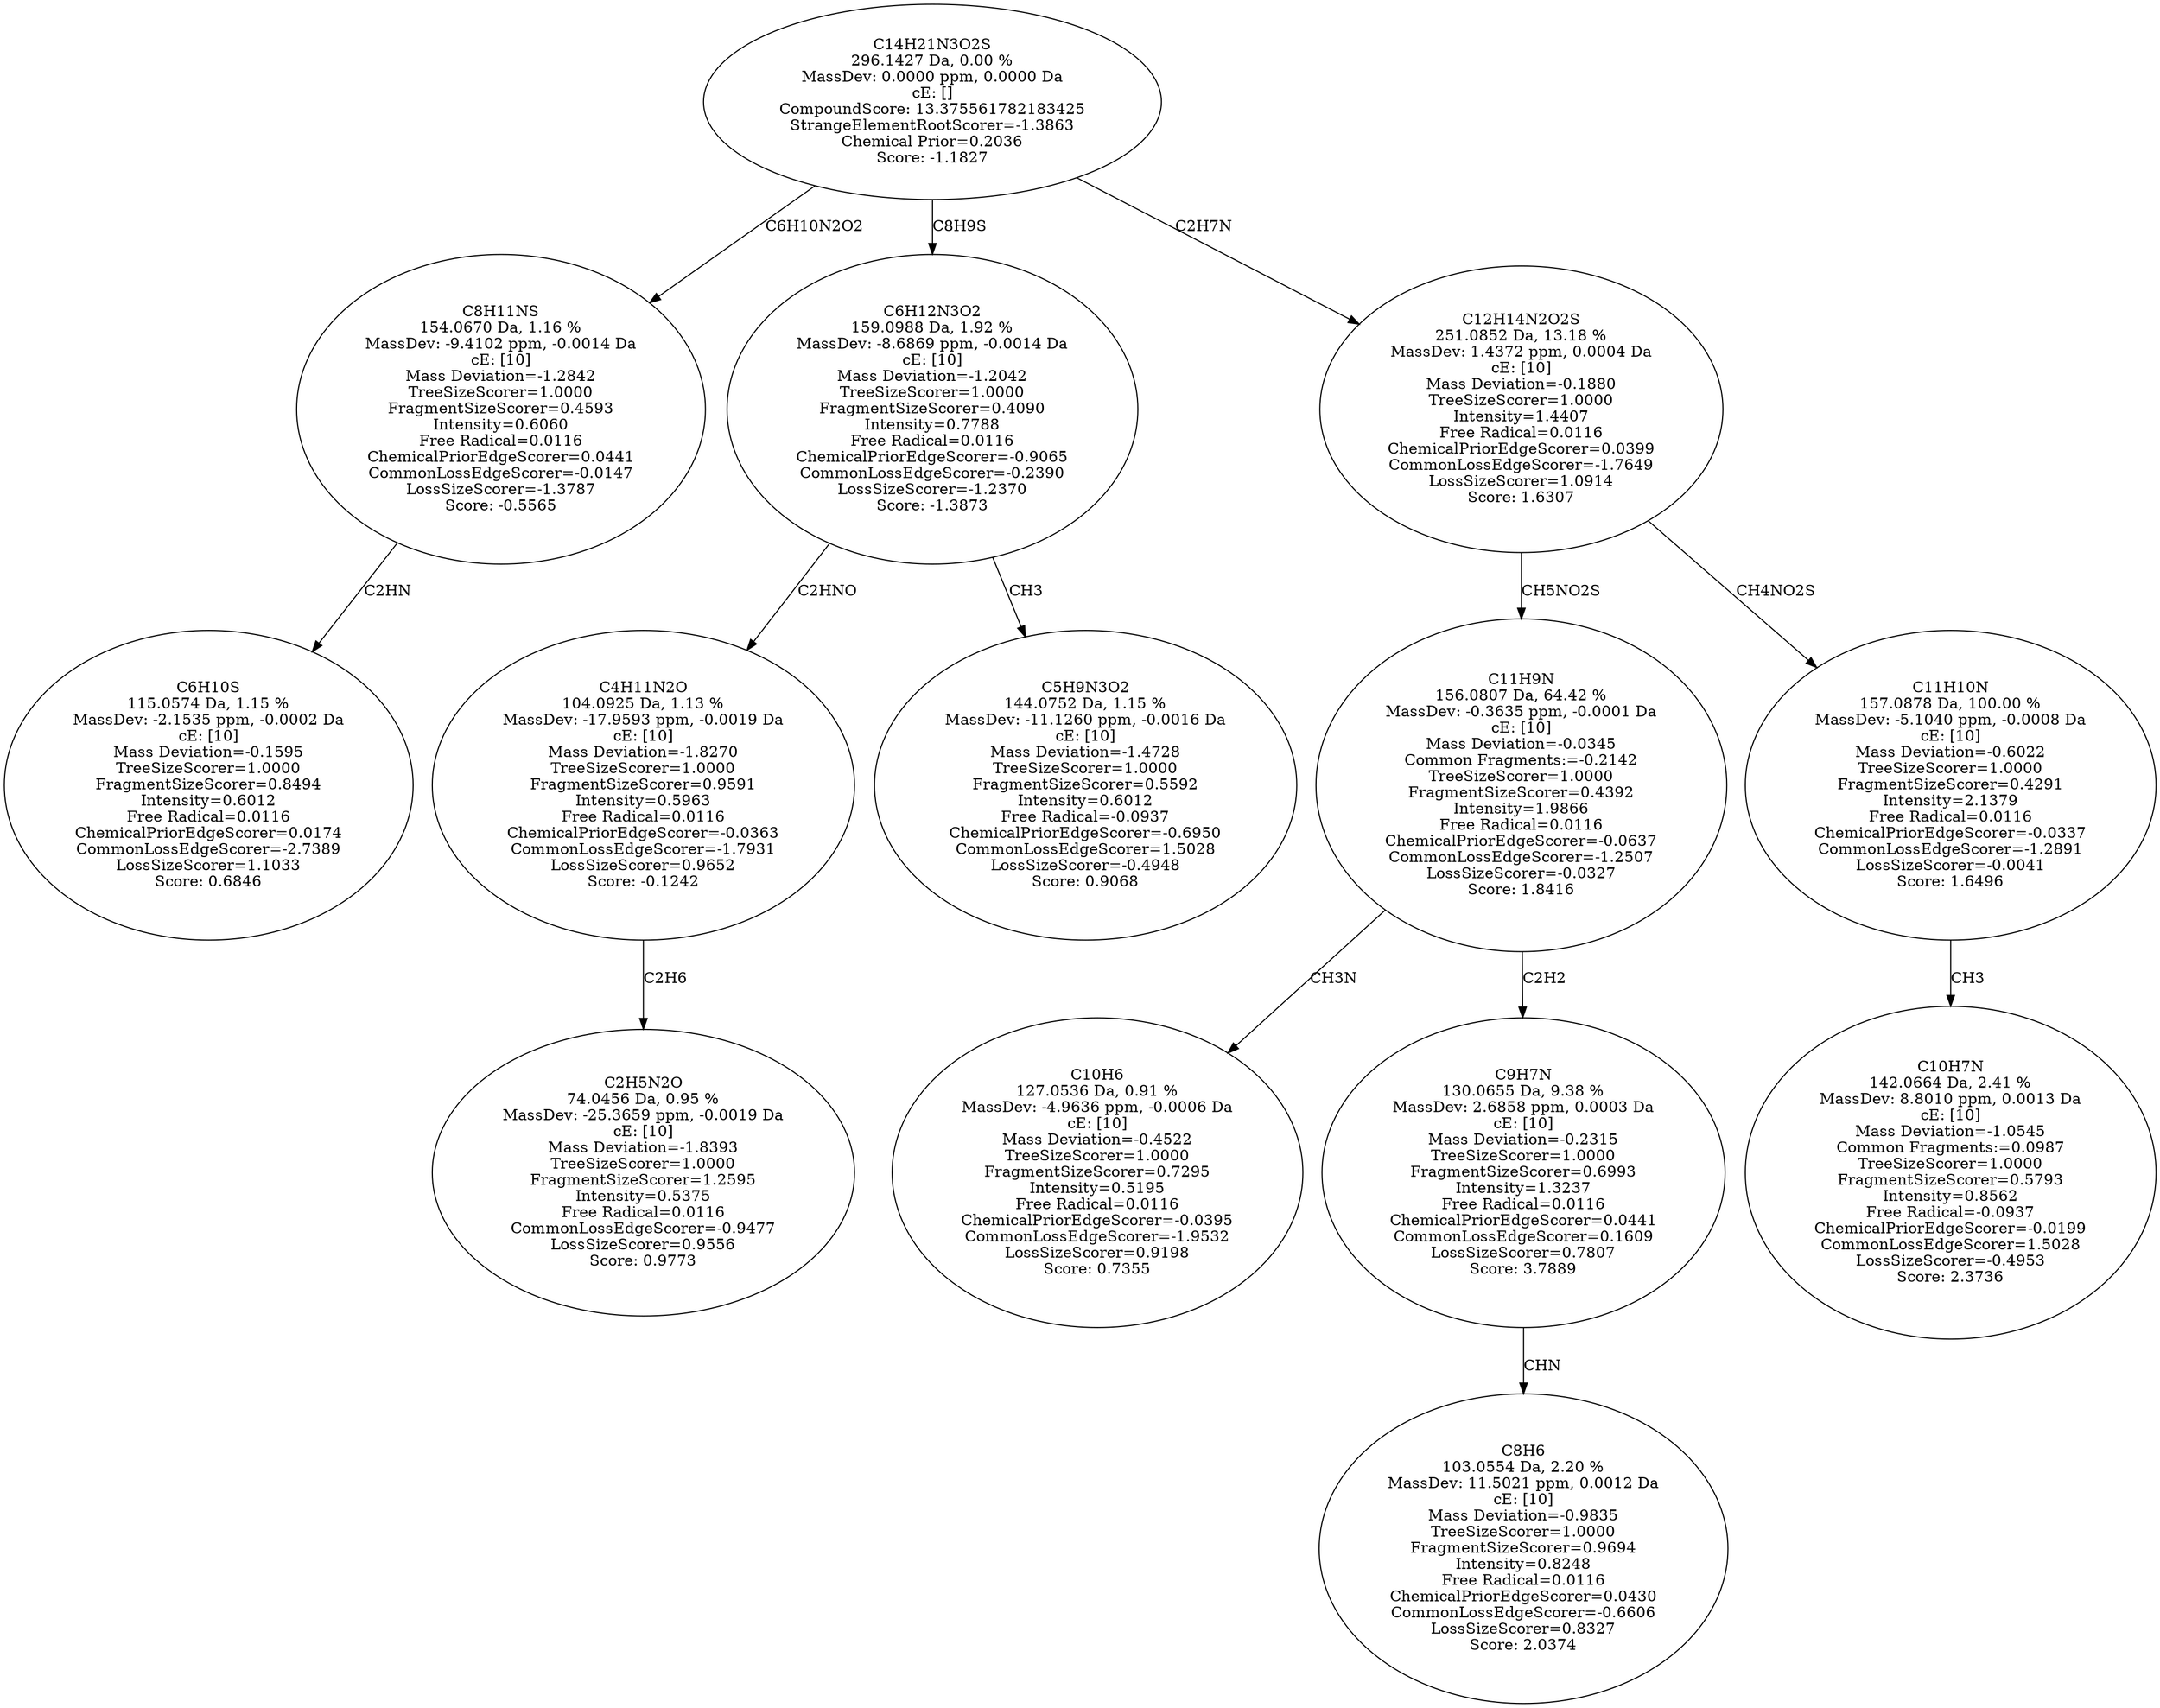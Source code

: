 strict digraph {
v1 [label="C6H10S\n115.0574 Da, 1.15 %\nMassDev: -2.1535 ppm, -0.0002 Da\ncE: [10]\nMass Deviation=-0.1595\nTreeSizeScorer=1.0000\nFragmentSizeScorer=0.8494\nIntensity=0.6012\nFree Radical=0.0116\nChemicalPriorEdgeScorer=0.0174\nCommonLossEdgeScorer=-2.7389\nLossSizeScorer=1.1033\nScore: 0.6846"];
v2 [label="C8H11NS\n154.0670 Da, 1.16 %\nMassDev: -9.4102 ppm, -0.0014 Da\ncE: [10]\nMass Deviation=-1.2842\nTreeSizeScorer=1.0000\nFragmentSizeScorer=0.4593\nIntensity=0.6060\nFree Radical=0.0116\nChemicalPriorEdgeScorer=0.0441\nCommonLossEdgeScorer=-0.0147\nLossSizeScorer=-1.3787\nScore: -0.5565"];
v3 [label="C2H5N2O\n74.0456 Da, 0.95 %\nMassDev: -25.3659 ppm, -0.0019 Da\ncE: [10]\nMass Deviation=-1.8393\nTreeSizeScorer=1.0000\nFragmentSizeScorer=1.2595\nIntensity=0.5375\nFree Radical=0.0116\nCommonLossEdgeScorer=-0.9477\nLossSizeScorer=0.9556\nScore: 0.9773"];
v4 [label="C4H11N2O\n104.0925 Da, 1.13 %\nMassDev: -17.9593 ppm, -0.0019 Da\ncE: [10]\nMass Deviation=-1.8270\nTreeSizeScorer=1.0000\nFragmentSizeScorer=0.9591\nIntensity=0.5963\nFree Radical=0.0116\nChemicalPriorEdgeScorer=-0.0363\nCommonLossEdgeScorer=-1.7931\nLossSizeScorer=0.9652\nScore: -0.1242"];
v5 [label="C5H9N3O2\n144.0752 Da, 1.15 %\nMassDev: -11.1260 ppm, -0.0016 Da\ncE: [10]\nMass Deviation=-1.4728\nTreeSizeScorer=1.0000\nFragmentSizeScorer=0.5592\nIntensity=0.6012\nFree Radical=-0.0937\nChemicalPriorEdgeScorer=-0.6950\nCommonLossEdgeScorer=1.5028\nLossSizeScorer=-0.4948\nScore: 0.9068"];
v6 [label="C6H12N3O2\n159.0988 Da, 1.92 %\nMassDev: -8.6869 ppm, -0.0014 Da\ncE: [10]\nMass Deviation=-1.2042\nTreeSizeScorer=1.0000\nFragmentSizeScorer=0.4090\nIntensity=0.7788\nFree Radical=0.0116\nChemicalPriorEdgeScorer=-0.9065\nCommonLossEdgeScorer=-0.2390\nLossSizeScorer=-1.2370\nScore: -1.3873"];
v7 [label="C10H6\n127.0536 Da, 0.91 %\nMassDev: -4.9636 ppm, -0.0006 Da\ncE: [10]\nMass Deviation=-0.4522\nTreeSizeScorer=1.0000\nFragmentSizeScorer=0.7295\nIntensity=0.5195\nFree Radical=0.0116\nChemicalPriorEdgeScorer=-0.0395\nCommonLossEdgeScorer=-1.9532\nLossSizeScorer=0.9198\nScore: 0.7355"];
v8 [label="C8H6\n103.0554 Da, 2.20 %\nMassDev: 11.5021 ppm, 0.0012 Da\ncE: [10]\nMass Deviation=-0.9835\nTreeSizeScorer=1.0000\nFragmentSizeScorer=0.9694\nIntensity=0.8248\nFree Radical=0.0116\nChemicalPriorEdgeScorer=0.0430\nCommonLossEdgeScorer=-0.6606\nLossSizeScorer=0.8327\nScore: 2.0374"];
v9 [label="C9H7N\n130.0655 Da, 9.38 %\nMassDev: 2.6858 ppm, 0.0003 Da\ncE: [10]\nMass Deviation=-0.2315\nTreeSizeScorer=1.0000\nFragmentSizeScorer=0.6993\nIntensity=1.3237\nFree Radical=0.0116\nChemicalPriorEdgeScorer=0.0441\nCommonLossEdgeScorer=0.1609\nLossSizeScorer=0.7807\nScore: 3.7889"];
v10 [label="C11H9N\n156.0807 Da, 64.42 %\nMassDev: -0.3635 ppm, -0.0001 Da\ncE: [10]\nMass Deviation=-0.0345\nCommon Fragments:=-0.2142\nTreeSizeScorer=1.0000\nFragmentSizeScorer=0.4392\nIntensity=1.9866\nFree Radical=0.0116\nChemicalPriorEdgeScorer=-0.0637\nCommonLossEdgeScorer=-1.2507\nLossSizeScorer=-0.0327\nScore: 1.8416"];
v11 [label="C10H7N\n142.0664 Da, 2.41 %\nMassDev: 8.8010 ppm, 0.0013 Da\ncE: [10]\nMass Deviation=-1.0545\nCommon Fragments:=0.0987\nTreeSizeScorer=1.0000\nFragmentSizeScorer=0.5793\nIntensity=0.8562\nFree Radical=-0.0937\nChemicalPriorEdgeScorer=-0.0199\nCommonLossEdgeScorer=1.5028\nLossSizeScorer=-0.4953\nScore: 2.3736"];
v12 [label="C11H10N\n157.0878 Da, 100.00 %\nMassDev: -5.1040 ppm, -0.0008 Da\ncE: [10]\nMass Deviation=-0.6022\nTreeSizeScorer=1.0000\nFragmentSizeScorer=0.4291\nIntensity=2.1379\nFree Radical=0.0116\nChemicalPriorEdgeScorer=-0.0337\nCommonLossEdgeScorer=-1.2891\nLossSizeScorer=-0.0041\nScore: 1.6496"];
v13 [label="C12H14N2O2S\n251.0852 Da, 13.18 %\nMassDev: 1.4372 ppm, 0.0004 Da\ncE: [10]\nMass Deviation=-0.1880\nTreeSizeScorer=1.0000\nIntensity=1.4407\nFree Radical=0.0116\nChemicalPriorEdgeScorer=0.0399\nCommonLossEdgeScorer=-1.7649\nLossSizeScorer=1.0914\nScore: 1.6307"];
v14 [label="C14H21N3O2S\n296.1427 Da, 0.00 %\nMassDev: 0.0000 ppm, 0.0000 Da\ncE: []\nCompoundScore: 13.375561782183425\nStrangeElementRootScorer=-1.3863\nChemical Prior=0.2036\nScore: -1.1827"];
v2 -> v1 [label="C2HN"];
v14 -> v2 [label="C6H10N2O2"];
v4 -> v3 [label="C2H6"];
v6 -> v4 [label="C2HNO"];
v6 -> v5 [label="CH3"];
v14 -> v6 [label="C8H9S"];
v10 -> v7 [label="CH3N"];
v9 -> v8 [label="CHN"];
v10 -> v9 [label="C2H2"];
v13 -> v10 [label="CH5NO2S"];
v12 -> v11 [label="CH3"];
v13 -> v12 [label="CH4NO2S"];
v14 -> v13 [label="C2H7N"];
}